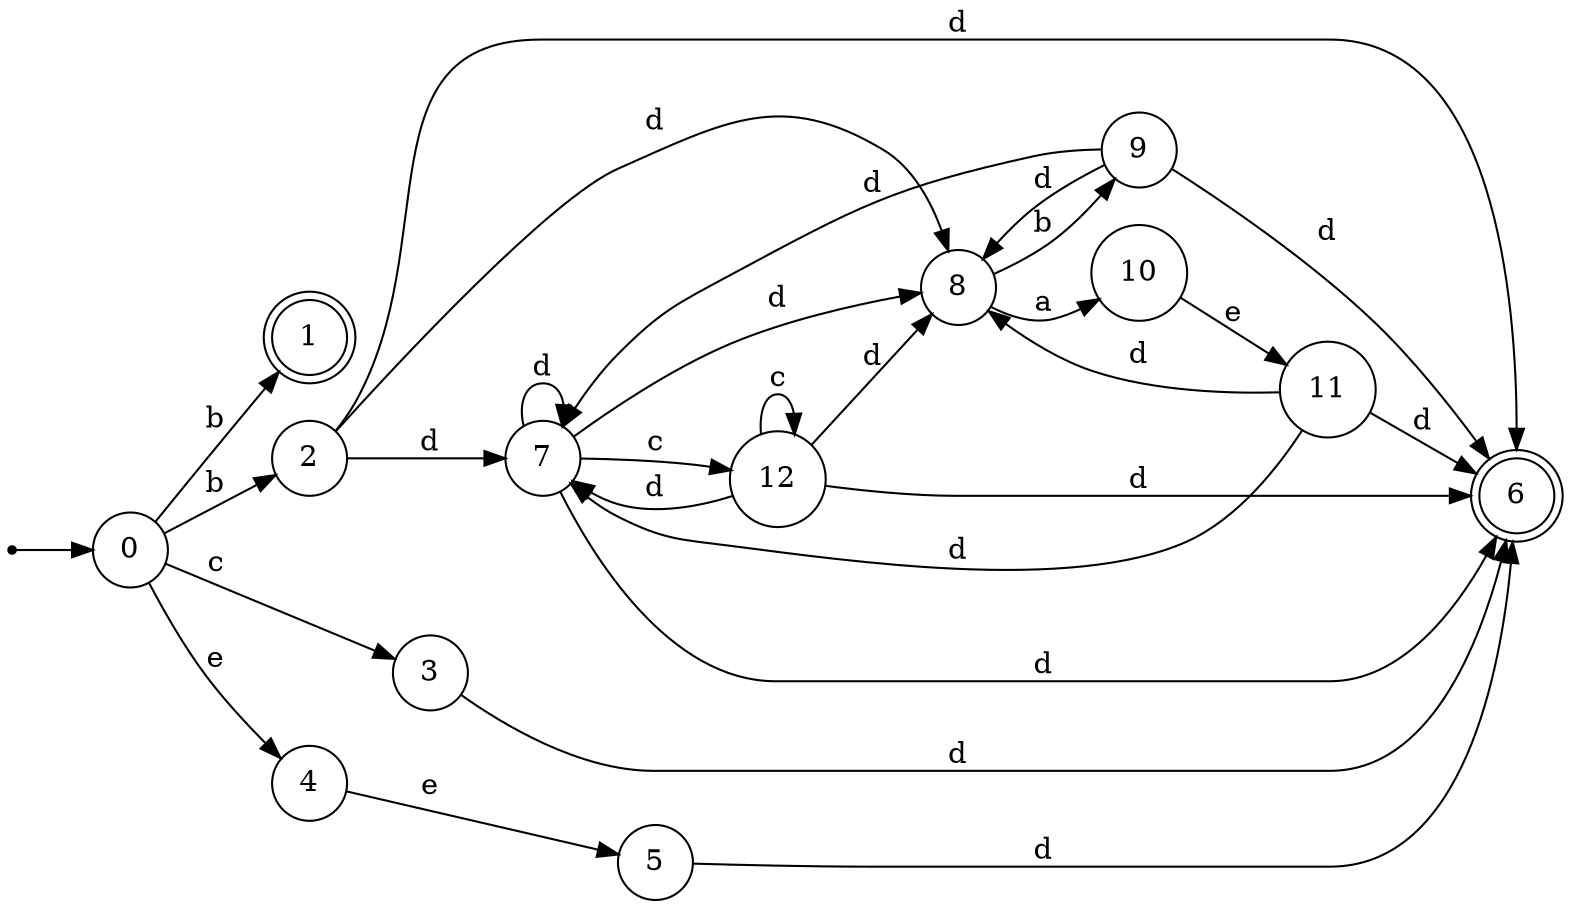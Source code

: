 digraph finite_state_machine {
rankdir=LR;
size="20,20";
node [shape = point]; "dummy0"
node [shape = circle]; "0";
"dummy0" -> "0";
node [shape = doublecircle]; "1";node [shape = circle]; "2";
node [shape = circle]; "3";
node [shape = circle]; "4";
node [shape = circle]; "5";
node [shape = doublecircle]; "6";node [shape = circle]; "7";
node [shape = circle]; "8";
node [shape = circle]; "9";
node [shape = circle]; "10";
node [shape = circle]; "11";
node [shape = circle]; "12";
"0" -> "1" [label = "b"];
 "0" -> "2" [label = "b"];
 "0" -> "3" [label = "c"];
 "0" -> "4" [label = "e"];
 "4" -> "5" [label = "e"];
 "5" -> "6" [label = "d"];
 "3" -> "6" [label = "d"];
 "2" -> "8" [label = "d"];
 "2" -> "6" [label = "d"];
 "2" -> "7" [label = "d"];
 "8" -> "9" [label = "b"];
 "8" -> "10" [label = "a"];
 "10" -> "11" [label = "e"];
 "11" -> "8" [label = "d"];
 "11" -> "6" [label = "d"];
 "11" -> "7" [label = "d"];
 "9" -> "8" [label = "d"];
 "9" -> "6" [label = "d"];
 "9" -> "7" [label = "d"];
 "7" -> "8" [label = "d"];
 "7" -> "6" [label = "d"];
 "7" -> "7" [label = "d"];
 "7" -> "12" [label = "c"];
 "12" -> "12" [label = "c"];
 "12" -> "8" [label = "d"];
 "12" -> "6" [label = "d"];
 "12" -> "7" [label = "d"];
 }
